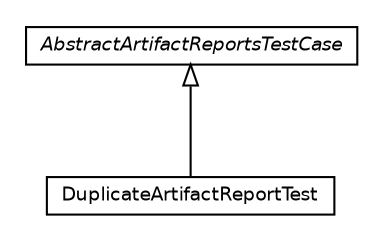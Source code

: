 #!/usr/local/bin/dot
#
# Class diagram 
# Generated by UmlGraph version 4.6 (http://www.spinellis.gr/sw/umlgraph)
#

digraph G {
	edge [fontname="Helvetica",fontsize=10,labelfontname="Helvetica",labelfontsize=10];
	node [fontname="Helvetica",fontsize=10,shape=plaintext];
	// org.apache.maven.archiva.reporting.artifact.DuplicateArtifactReportTest
	c5110 [label=<<table border="0" cellborder="1" cellspacing="0" cellpadding="2" port="p" href="./DuplicateArtifactReportTest.html">
		<tr><td><table border="0" cellspacing="0" cellpadding="1">
			<tr><td> DuplicateArtifactReportTest </td></tr>
		</table></td></tr>
		</table>>, fontname="Helvetica", fontcolor="black", fontsize=9.0];
	// org.apache.maven.archiva.reporting.artifact.AbstractArtifactReportsTestCase
	c5111 [label=<<table border="0" cellborder="1" cellspacing="0" cellpadding="2" port="p" href="./AbstractArtifactReportsTestCase.html">
		<tr><td><table border="0" cellspacing="0" cellpadding="1">
			<tr><td><font face="Helvetica-Oblique"> AbstractArtifactReportsTestCase </font></td></tr>
		</table></td></tr>
		</table>>, fontname="Helvetica", fontcolor="black", fontsize=9.0];
	//org.apache.maven.archiva.reporting.artifact.DuplicateArtifactReportTest extends org.apache.maven.archiva.reporting.artifact.AbstractArtifactReportsTestCase
	c5111:p -> c5110:p [dir=back,arrowtail=empty];
}

